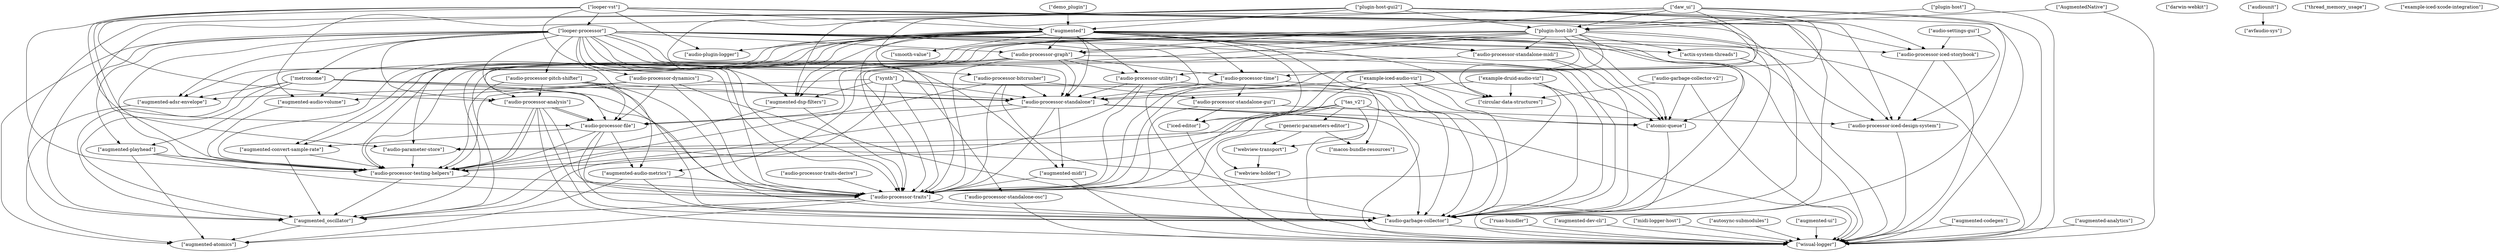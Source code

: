 digraph {
    0 [ label = "[\"circular-data-structures\"]" ]
    1 [ label = "[\"augmented-atomics\"]" ]
    2 [ label = "[\"smooth-value\"]" ]
    3 [ label = "[\"audio-plugin-logger\"]" ]
    4 [ label = "[\"wisual-logger\"]" ]
    5 [ label = "[\"augmented-codegen\"]" ]
    6 [ label = "[\"atomic-queue\"]" ]
    7 [ label = "[\"audio-processor-standalone-osc\"]" ]
    8 [ label = "[\"actix-system-threads\"]" ]
    9 [ label = "[\"augmented-analytics\"]" ]
    10 [ label = "[\"iced-editor\"]" ]
    11 [ label = "[\"audio-processor-iced-design-system\"]" ]
    12 [ label = "[\"audio-processor-iced-storybook\"]" ]
    13 [ label = "[\"audio-settings-gui\"]" ]
    14 [ label = "[\"webview-holder\"]" ]
    15 [ label = "[\"webview-transport\"]" ]
    16 [ label = "[\"macos-bundle-resources\"]" ]
    17 [ label = "[\"darwin-webkit\"]" ]
    18 [ label = "[\"audio-garbage-collector-v2\"]" ]
    20 [ label = "[\"augmented_oscillator\"]" ]
    21 [ label = "[\"avfaudio-sys\"]" ]
    22 [ label = "[\"audiounit\"]" ]
    23 [ label = "[\"augmented-adsr-envelope\"]" ]
    24 [ label = "[\"audio-garbage-collector\"]" ]
    25 [ label = "[\"audio-processor-traits\"]" ]
    26 [ label = "[\"augmented-midi\"]" ]
    27 [ label = "[\"audio-processor-standalone-gui\"]" ]
    28 [ label = "[\"audio-processor-standalone-midi\"]" ]
    29 [ label = "[\"augmented-audio-metrics\"]" ]
    30 [ label = "[\"audio-processor-traits-derive\"]" ]
    31 [ label = "[\"audio-processor-testing-helpers\"]" ]
    32 [ label = "[\"augmented-convert-sample-rate\"]" ]
    33 [ label = "[\"augmented-dsp-filters\"]" ]
    34 [ label = "[\"augmented-audio-volume\"]" ]
    35 [ label = "[\"augmented-playhead\"]" ]
    36 [ label = "[\"audio-parameter-store\"]" ]
    37 [ label = "[\"generic-parameters-editor\"]" ]
    38 [ label = "[\"tas_v2\"]" ]
    39 [ label = "[\"audio-processor-file\"]" ]
    40 [ label = "[\"audio-processor-standalone\"]" ]
    41 [ label = "[\"metronome\"]" ]
    42 [ label = "[\"synth\"]" ]
    43 [ label = "[\"audio-processor-time\"]" ]
    44 [ label = "[\"audio-processor-bitcrusher\"]" ]
    45 [ label = "[\"audio-processor-utility\"]" ]
    46 [ label = "[\"audio-processor-graph\"]" ]
    47 [ label = "[\"augmented\"]" ]
    48 [ label = "[\"demo_plugin\"]" ]
    49 [ label = "[\"audio-processor-analysis\"]" ]
    50 [ label = "[\"plugin-host-lib\"]" ]
    51 [ label = "[\"daw_ui\"]" ]
    52 [ label = "[\"plugin-host\"]" ]
    53 [ label = "[\"plugin-host-gui2\"]" ]
    54 [ label = "[\"audio-processor-pitch-shifter\"]" ]
    55 [ label = "[\"audio-processor-dynamics\"]" ]
    56 [ label = "[\"looper-processor\"]" ]
    57 [ label = "[\"looper-vst\"]" ]
    58 [ label = "[\"ruas-bundler\"]" ]
    59 [ label = "[\"augmented-dev-cli\"]" ]
    60 [ label = "[\"midi-logger-host\"]" ]
    61 [ label = "[\"autosync-submodules\"]" ]
    62 [ label = "[\"augmented-ui\"]" ]
    63 [ label = "[\"thread_memory_usage\"]" ]
    64 [ label = "[\"AugmentedNative\"]" ]
    65 [ label = "[\"example-iced-audio-viz\"]" ]
    66 [ label = "[\"example-iced-xcode-integration\"]" ]
    67 [ label = "[\"example-druid-audio-viz\"]" ]
    67 -> 40 [ ]
    67 -> 24 [ ]
    67 -> 6 [ ]
    67 -> 0 [ ]
    67 -> 25 [ ]
    65 -> 40 [ ]
    65 -> 24 [ ]
    65 -> 6 [ ]
    65 -> 0 [ ]
    65 -> 25 [ ]
    64 -> 50 [ ]
    64 -> 4 [ ]
    62 -> 4 [ ]
    61 -> 4 [ ]
    60 -> 4 [ ]
    59 -> 4 [ ]
    58 -> 4 [ ]
    31 -> 25 [ ]
    31 -> 20 [ ]
    24 -> 4 [ ]
    55 -> 25 [ ]
    55 -> 24 [ ]
    55 -> 34 [ ]
    55 -> 39 [ ]
    55 -> 31 [ ]
    55 -> 40 [ ]
    49 -> 24 [ ]
    49 -> 25 [ ]
    49 -> 31 [ ]
    49 -> 39 [ ]
    49 -> 4 [ ]
    49 -> 31 [ ]
    49 -> 39 [ ]
    46 -> 25 [ ]
    46 -> 24 [ ]
    46 -> 20 [ ]
    46 -> 31 [ ]
    46 -> 45 [ ]
    46 -> 43 [ ]
    46 -> 33 [ ]
    46 -> 40 [ ]
    23 -> 1 [ ]
    45 -> 25 [ ]
    45 -> 24 [ ]
    45 -> 40 [ ]
    45 -> 31 [ ]
    43 -> 25 [ ]
    43 -> 24 [ ]
    43 -> 40 [ ]
    43 -> 27 [ ]
    30 -> 25 [ ]
    20 -> 1 [ ]
    25 -> 1 [ ]
    25 -> 24 [ ]
    25 -> 20 [ ]
    54 -> 49 [ ]
    54 -> 25 [ ]
    54 -> 24 [ ]
    54 -> 40 [ ]
    54 -> 31 [ ]
    54 -> 39 [ ]
    44 -> 25 [ ]
    44 -> 24 [ ]
    44 -> 40 [ ]
    44 -> 27 [ ]
    44 -> 31 [ ]
    18 -> 6 [ ]
    18 -> 0 [ ]
    18 -> 4 [ ]
    22 -> 21 [ ]
    39 -> 24 [ ]
    39 -> 25 [ ]
    39 -> 29 [ ]
    39 -> 32 [ ]
    39 -> 31 [ ]
    36 -> 31 [ ]
    15 -> 14 [ ]
    11 -> 4 [ ]
    37 -> 36 [ ]
    37 -> 16 [ ]
    37 -> 14 [ ]
    37 -> 15 [ ]
    10 -> 4 [ ]
    13 -> 11 [ ]
    13 -> 12 [ ]
    12 -> 4 [ ]
    12 -> 11 [ ]
    47 -> 40 [ ]
    47 -> 28 [ ]
    47 -> 23 [ ]
    47 -> 24 [ ]
    47 -> 36 [ ]
    47 -> 46 [ ]
    47 -> 25 [ ]
    47 -> 45 [ ]
    47 -> 20 [ ]
    47 -> 6 [ ]
    47 -> 34 [ ]
    47 -> 0 [ ]
    47 -> 2 [ ]
    47 -> 32 [ ]
    47 -> 33 [ ]
    47 -> 11 [ ]
    47 -> 12 [ ]
    47 -> 10 [ ]
    47 -> 16 [ ]
    47 -> 3 [ ]
    47 -> 4 [ ]
    47 -> 31 [ ]
    29 -> 24 [ ]
    29 -> 25 [ ]
    29 -> 1 [ ]
    9 -> 4 [ ]
    40 -> 4 [ ]
    40 -> 39 [ ]
    40 -> 24 [ ]
    40 -> 25 [ ]
    40 -> 26 [ ]
    40 -> 6 [ ]
    40 -> 31 [ ]
    8 -> 4 [ ]
    7 -> 4 [ ]
    28 -> 6 [ ]
    28 -> 25 [ ]
    28 -> 24 [ ]
    27 -> 25 [ ]
    27 -> 10 [ ]
    27 -> 11 [ ]
    35 -> 25 [ ]
    35 -> 1 [ ]
    35 -> 31 [ ]
    34 -> 31 [ ]
    6 -> 4 [ ]
    26 -> 25 [ ]
    26 -> 4 [ ]
    33 -> 25 [ ]
    33 -> 31 [ ]
    32 -> 20 [ ]
    32 -> 31 [ ]
    38 -> 15 [ ]
    38 -> 36 [ ]
    38 -> 20 [ ]
    38 -> 4 [ ]
    38 -> 37 [ ]
    38 -> 25 [ ]
    5 -> 4 [ ]
    56 -> 8 [ ]
    56 -> 41 [ ]
    56 -> 6 [ ]
    56 -> 23 [ ]
    56 -> 1 [ ]
    56 -> 35 [ ]
    56 -> 24 [ ]
    56 -> 40 [ ]
    56 -> 28 [ ]
    56 -> 7 [ ]
    56 -> 46 [ ]
    56 -> 25 [ ]
    56 -> 4 [ ]
    56 -> 39 [ ]
    56 -> 26 [ ]
    56 -> 20 [ ]
    56 -> 29 [ ]
    56 -> 54 [ ]
    56 -> 44 [ ]
    56 -> 43 [ ]
    56 -> 55 [ ]
    56 -> 49 [ ]
    56 -> 33 [ ]
    56 -> 31 [ ]
    57 -> 11 [ ]
    57 -> 10 [ ]
    57 -> 12 [ ]
    57 -> 31 [ ]
    57 -> 47 [ ]
    57 -> 49 [ ]
    57 -> 24 [ ]
    57 -> 36 [ ]
    57 -> 25 [ ]
    57 -> 3 [ ]
    57 -> 39 [ ]
    57 -> 56 [ ]
    48 -> 47 [ ]
    42 -> 24 [ ]
    42 -> 25 [ ]
    42 -> 23 [ ]
    42 -> 20 [ ]
    42 -> 40 [ ]
    42 -> 4 [ ]
    42 -> 33 [ ]
    50 -> 4 [ ]
    50 -> 6 [ ]
    50 -> 24 [ ]
    50 -> 46 [ ]
    50 -> 49 [ ]
    50 -> 29 [ ]
    50 -> 39 [ ]
    50 -> 28 [ ]
    50 -> 25 [ ]
    50 -> 0 [ ]
    50 -> 32 [ ]
    50 -> 20 [ ]
    50 -> 8 [ ]
    50 -> 31 [ ]
    53 -> 47 [ ]
    53 -> 25 [ ]
    53 -> 24 [ ]
    53 -> 12 [ ]
    53 -> 11 [ ]
    53 -> 34 [ ]
    53 -> 50 [ ]
    53 -> 4 [ ]
    53 -> 20 [ ]
    53 -> 31 [ ]
    52 -> 4 [ ]
    52 -> 50 [ ]
    51 -> 24 [ ]
    51 -> 25 [ ]
    51 -> 43 [ ]
    51 -> 33 [ ]
    51 -> 45 [ ]
    51 -> 46 [ ]
    51 -> 50 [ ]
    51 -> 4 [ ]
    41 -> 20 [ ]
    41 -> 25 [ ]
    41 -> 40 [ ]
    41 -> 24 [ ]
    41 -> 35 [ ]
    41 -> 23 [ ]
}

